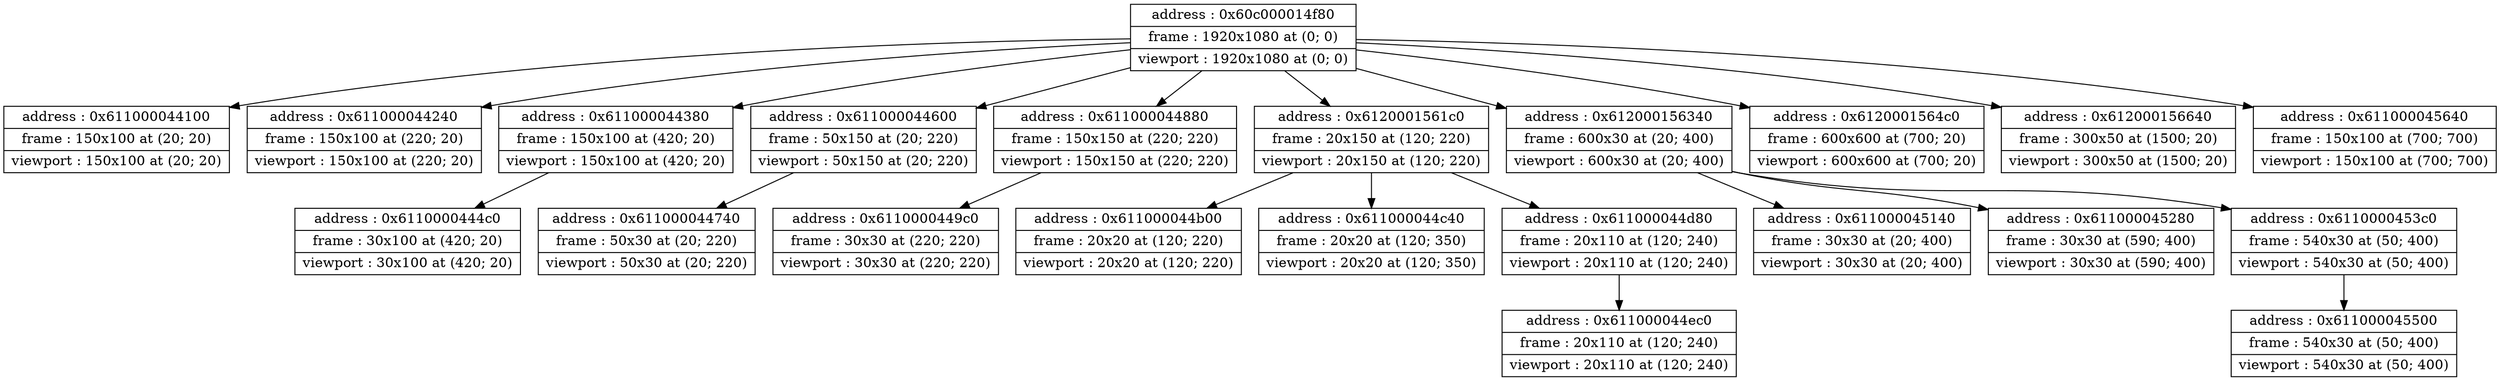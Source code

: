 digraph {
	node [shape=record]
	node0x60c000014f80 [label = "{address : 0x60c000014f80 |frame : 1920x1080 at (0; 0) |viewport : 1920x1080 at (0; 0)}"];

	 node0x60c000014f80 -> node0x611000044100 [color=black];
	node0x611000044100 [label = "{address : 0x611000044100 |frame : 150x100 at (20; 20) |viewport : 150x100 at (20; 20)}"];

	 node0x60c000014f80 -> node0x611000044240 [color=black];
	node0x611000044240 [label = "{address : 0x611000044240 |frame : 150x100 at (220; 20) |viewport : 150x100 at (220; 20)}"];

	 node0x60c000014f80 -> node0x611000044380 [color=black];
	node0x611000044380 [label = "{address : 0x611000044380 |frame : 150x100 at (420; 20) |viewport : 150x100 at (420; 20)}"];

	 node0x611000044380 -> node0x6110000444c0 [color=black];
	node0x6110000444c0 [label = "{address : 0x6110000444c0 |frame : 30x100 at (420; 20) |viewport : 30x100 at (420; 20)}"];

	 node0x60c000014f80 -> node0x611000044600 [color=black];
	node0x611000044600 [label = "{address : 0x611000044600 |frame : 50x150 at (20; 220) |viewport : 50x150 at (20; 220)}"];

	 node0x611000044600 -> node0x611000044740 [color=black];
	node0x611000044740 [label = "{address : 0x611000044740 |frame : 50x30 at (20; 220) |viewport : 50x30 at (20; 220)}"];

	 node0x60c000014f80 -> node0x611000044880 [color=black];
	node0x611000044880 [label = "{address : 0x611000044880 |frame : 150x150 at (220; 220) |viewport : 150x150 at (220; 220)}"];

	 node0x611000044880 -> node0x6110000449c0 [color=black];
	node0x6110000449c0 [label = "{address : 0x6110000449c0 |frame : 30x30 at (220; 220) |viewport : 30x30 at (220; 220)}"];

	 node0x60c000014f80 -> node0x6120001561c0 [color=black];
	node0x6120001561c0 [label = "{address : 0x6120001561c0 |frame : 20x150 at (120; 220) |viewport : 20x150 at (120; 220)}"];

	 node0x6120001561c0 -> node0x611000044b00 [color=black];
	node0x611000044b00 [label = "{address : 0x611000044b00 |frame : 20x20 at (120; 220) |viewport : 20x20 at (120; 220)}"];

	 node0x6120001561c0 -> node0x611000044c40 [color=black];
	node0x611000044c40 [label = "{address : 0x611000044c40 |frame : 20x20 at (120; 350) |viewport : 20x20 at (120; 350)}"];

	 node0x6120001561c0 -> node0x611000044d80 [color=black];
	node0x611000044d80 [label = "{address : 0x611000044d80 |frame : 20x110 at (120; 240) |viewport : 20x110 at (120; 240)}"];

	 node0x611000044d80 -> node0x611000044ec0 [color=black];
	node0x611000044ec0 [label = "{address : 0x611000044ec0 |frame : 20x110 at (120; 240) |viewport : 20x110 at (120; 240)}"];

	 node0x60c000014f80 -> node0x612000156340 [color=black];
	node0x612000156340 [label = "{address : 0x612000156340 |frame : 600x30 at (20; 400) |viewport : 600x30 at (20; 400)}"];

	 node0x612000156340 -> node0x611000045140 [color=black];
	node0x611000045140 [label = "{address : 0x611000045140 |frame : 30x30 at (20; 400) |viewport : 30x30 at (20; 400)}"];

	 node0x612000156340 -> node0x611000045280 [color=black];
	node0x611000045280 [label = "{address : 0x611000045280 |frame : 30x30 at (590; 400) |viewport : 30x30 at (590; 400)}"];

	 node0x612000156340 -> node0x6110000453c0 [color=black];
	node0x6110000453c0 [label = "{address : 0x6110000453c0 |frame : 540x30 at (50; 400) |viewport : 540x30 at (50; 400)}"];

	 node0x6110000453c0 -> node0x611000045500 [color=black];
	node0x611000045500 [label = "{address : 0x611000045500 |frame : 540x30 at (50; 400) |viewport : 540x30 at (50; 400)}"];

	 node0x60c000014f80 -> node0x6120001564c0 [color=black];
	node0x6120001564c0 [label = "{address : 0x6120001564c0 |frame : 600x600 at (700; 20) |viewport : 600x600 at (700; 20)}"];

	 node0x60c000014f80 -> node0x612000156640 [color=black];
	node0x612000156640 [label = "{address : 0x612000156640 |frame : 300x50 at (1500; 20) |viewport : 300x50 at (1500; 20)}"];

	 node0x60c000014f80 -> node0x611000045640 [color=black];
	node0x611000045640 [label = "{address : 0x611000045640 |frame : 150x100 at (700; 700) |viewport : 150x100 at (700; 700)}"];

}
